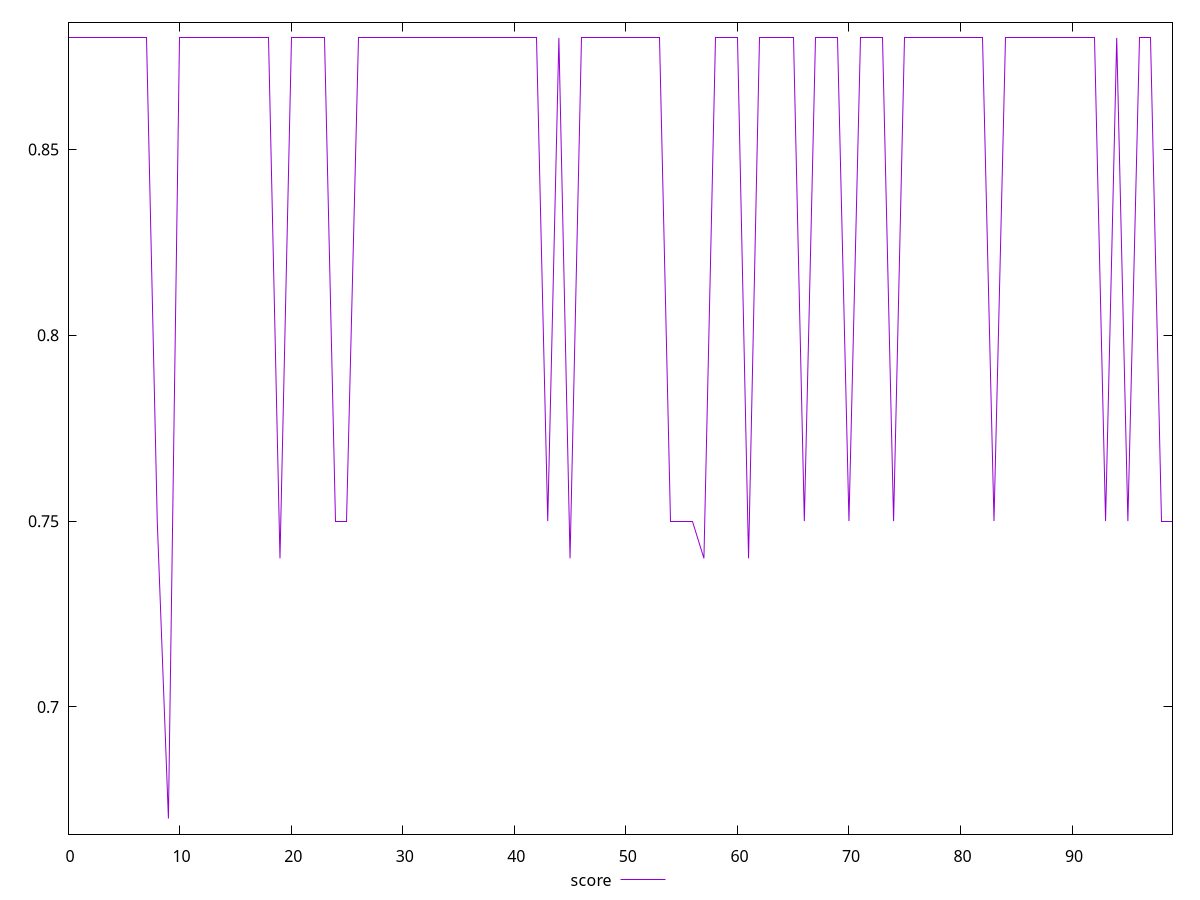 reset

$score <<EOF
0 0.88
1 0.88
2 0.88
3 0.88
4 0.88
5 0.88
6 0.88
7 0.88
8 0.75
9 0.67
10 0.88
11 0.88
12 0.88
13 0.88
14 0.88
15 0.88
16 0.88
17 0.88
18 0.88
19 0.74
20 0.88
21 0.88
22 0.88
23 0.88
24 0.75
25 0.75
26 0.88
27 0.88
28 0.88
29 0.88
30 0.88
31 0.88
32 0.88
33 0.88
34 0.88
35 0.88
36 0.88
37 0.88
38 0.88
39 0.88
40 0.88
41 0.88
42 0.88
43 0.75
44 0.88
45 0.74
46 0.88
47 0.88
48 0.88
49 0.88
50 0.88
51 0.88
52 0.88
53 0.88
54 0.75
55 0.75
56 0.75
57 0.74
58 0.88
59 0.88
60 0.88
61 0.74
62 0.88
63 0.88
64 0.88
65 0.88
66 0.75
67 0.88
68 0.88
69 0.88
70 0.75
71 0.88
72 0.88
73 0.88
74 0.75
75 0.88
76 0.88
77 0.88
78 0.88
79 0.88
80 0.88
81 0.88
82 0.88
83 0.75
84 0.88
85 0.88
86 0.88
87 0.88
88 0.88
89 0.88
90 0.88
91 0.88
92 0.88
93 0.75
94 0.88
95 0.75
96 0.88
97 0.88
98 0.75
99 0.75
EOF

set key outside below
set xrange [0:99]
set yrange [0.6658000000000001:0.8842]
set trange [0.6658000000000001:0.8842]
set terminal svg size 640, 500 enhanced background rgb 'white'
set output "report_00016_2021-02-10T13-31-48.338Z/offscreen-images/samples/pages+cached/score/values.svg"

plot $score title "score" with line

reset
